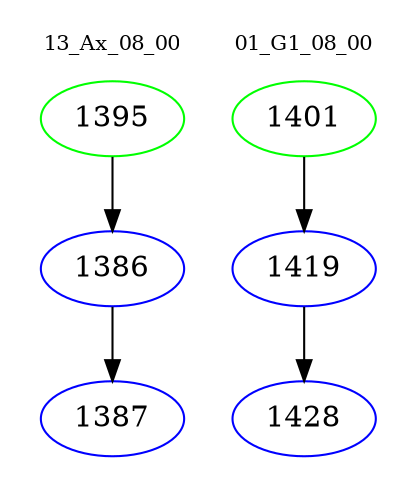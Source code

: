 digraph{
subgraph cluster_0 {
color = white
label = "13_Ax_08_00";
fontsize=10;
T0_1395 [label="1395", color="green"]
T0_1395 -> T0_1386 [color="black"]
T0_1386 [label="1386", color="blue"]
T0_1386 -> T0_1387 [color="black"]
T0_1387 [label="1387", color="blue"]
}
subgraph cluster_1 {
color = white
label = "01_G1_08_00";
fontsize=10;
T1_1401 [label="1401", color="green"]
T1_1401 -> T1_1419 [color="black"]
T1_1419 [label="1419", color="blue"]
T1_1419 -> T1_1428 [color="black"]
T1_1428 [label="1428", color="blue"]
}
}
